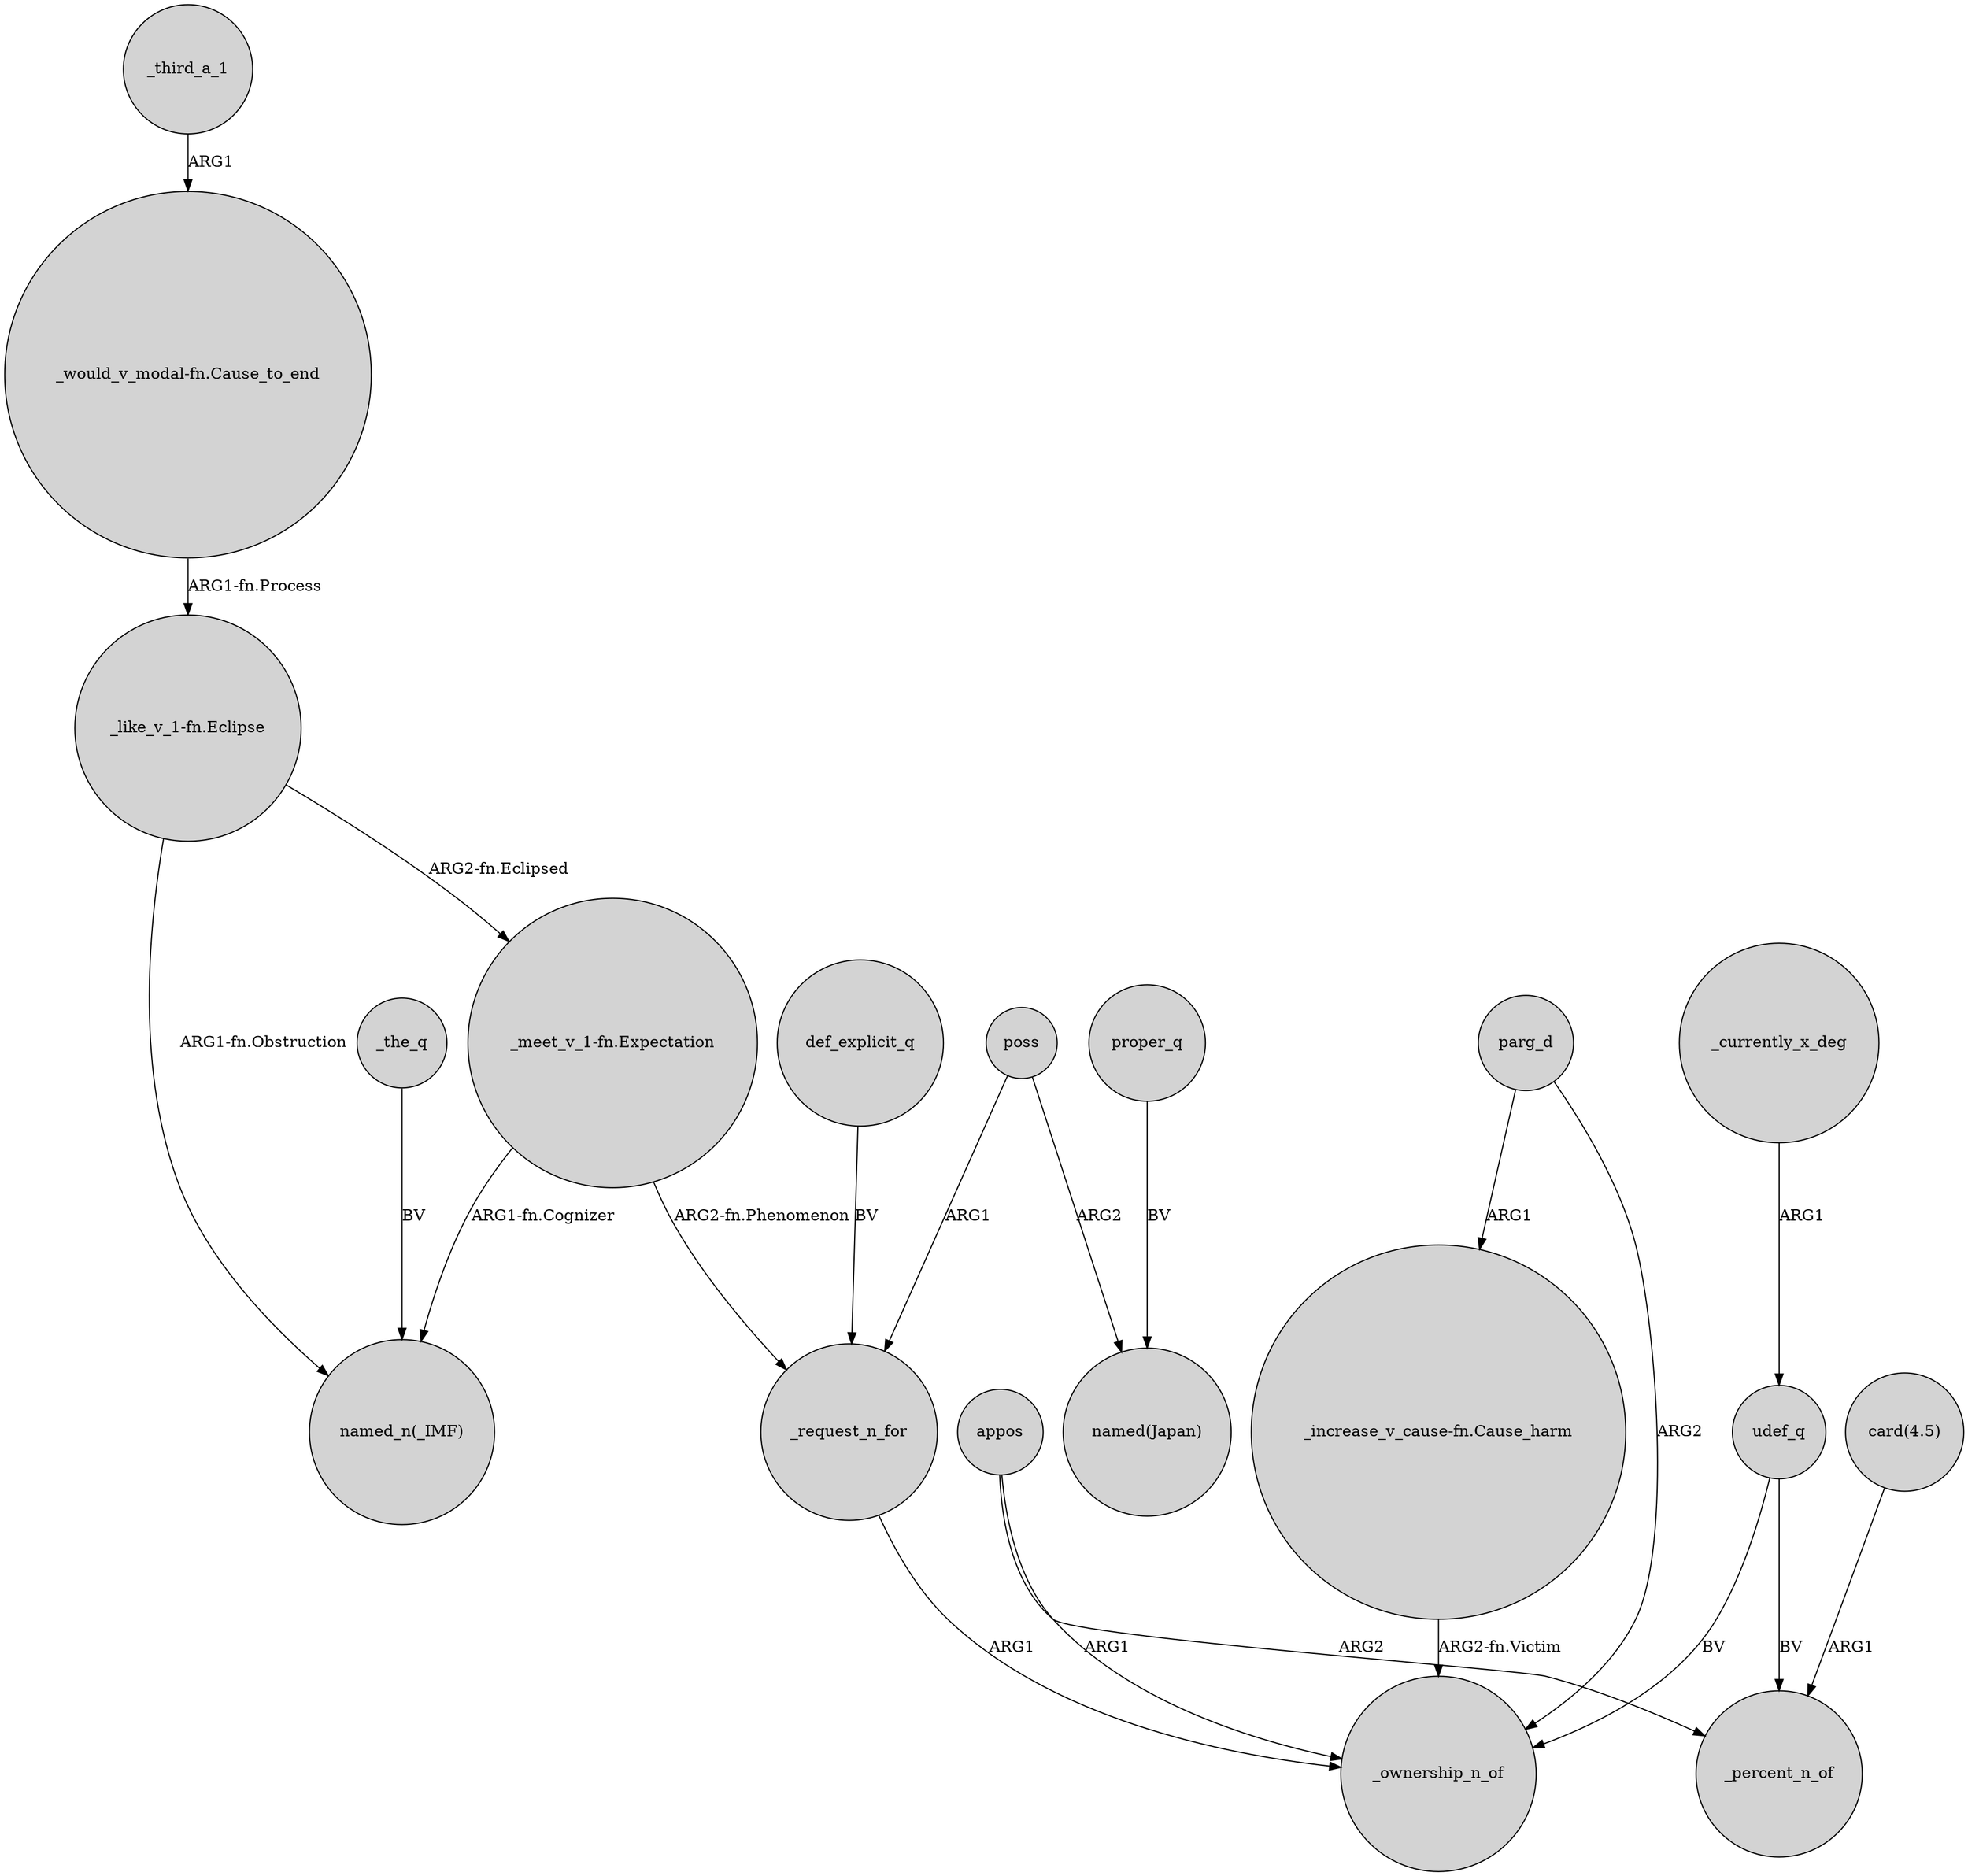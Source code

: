 digraph {
	node [shape=circle style=filled]
	"_like_v_1-fn.Eclipse" -> "named_n(_IMF)" [label="ARG1-fn.Obstruction"]
	"_like_v_1-fn.Eclipse" -> "_meet_v_1-fn.Expectation" [label="ARG2-fn.Eclipsed"]
	def_explicit_q -> _request_n_for [label=BV]
	_currently_x_deg -> udef_q [label=ARG1]
	"_would_v_modal-fn.Cause_to_end" -> "_like_v_1-fn.Eclipse" [label="ARG1-fn.Process"]
	poss -> "named(Japan)" [label=ARG2]
	appos -> _percent_n_of [label=ARG2]
	"_meet_v_1-fn.Expectation" -> "named_n(_IMF)" [label="ARG1-fn.Cognizer"]
	udef_q -> _ownership_n_of [label=BV]
	_third_a_1 -> "_would_v_modal-fn.Cause_to_end" [label=ARG1]
	udef_q -> _percent_n_of [label=BV]
	parg_d -> "_increase_v_cause-fn.Cause_harm" [label=ARG1]
	proper_q -> "named(Japan)" [label=BV]
	"_meet_v_1-fn.Expectation" -> _request_n_for [label="ARG2-fn.Phenomenon"]
	poss -> _request_n_for [label=ARG1]
	"_increase_v_cause-fn.Cause_harm" -> _ownership_n_of [label="ARG2-fn.Victim"]
	appos -> _ownership_n_of [label=ARG1]
	_request_n_for -> _ownership_n_of [label=ARG1]
	_the_q -> "named_n(_IMF)" [label=BV]
	"card(4.5)" -> _percent_n_of [label=ARG1]
	parg_d -> _ownership_n_of [label=ARG2]
}
